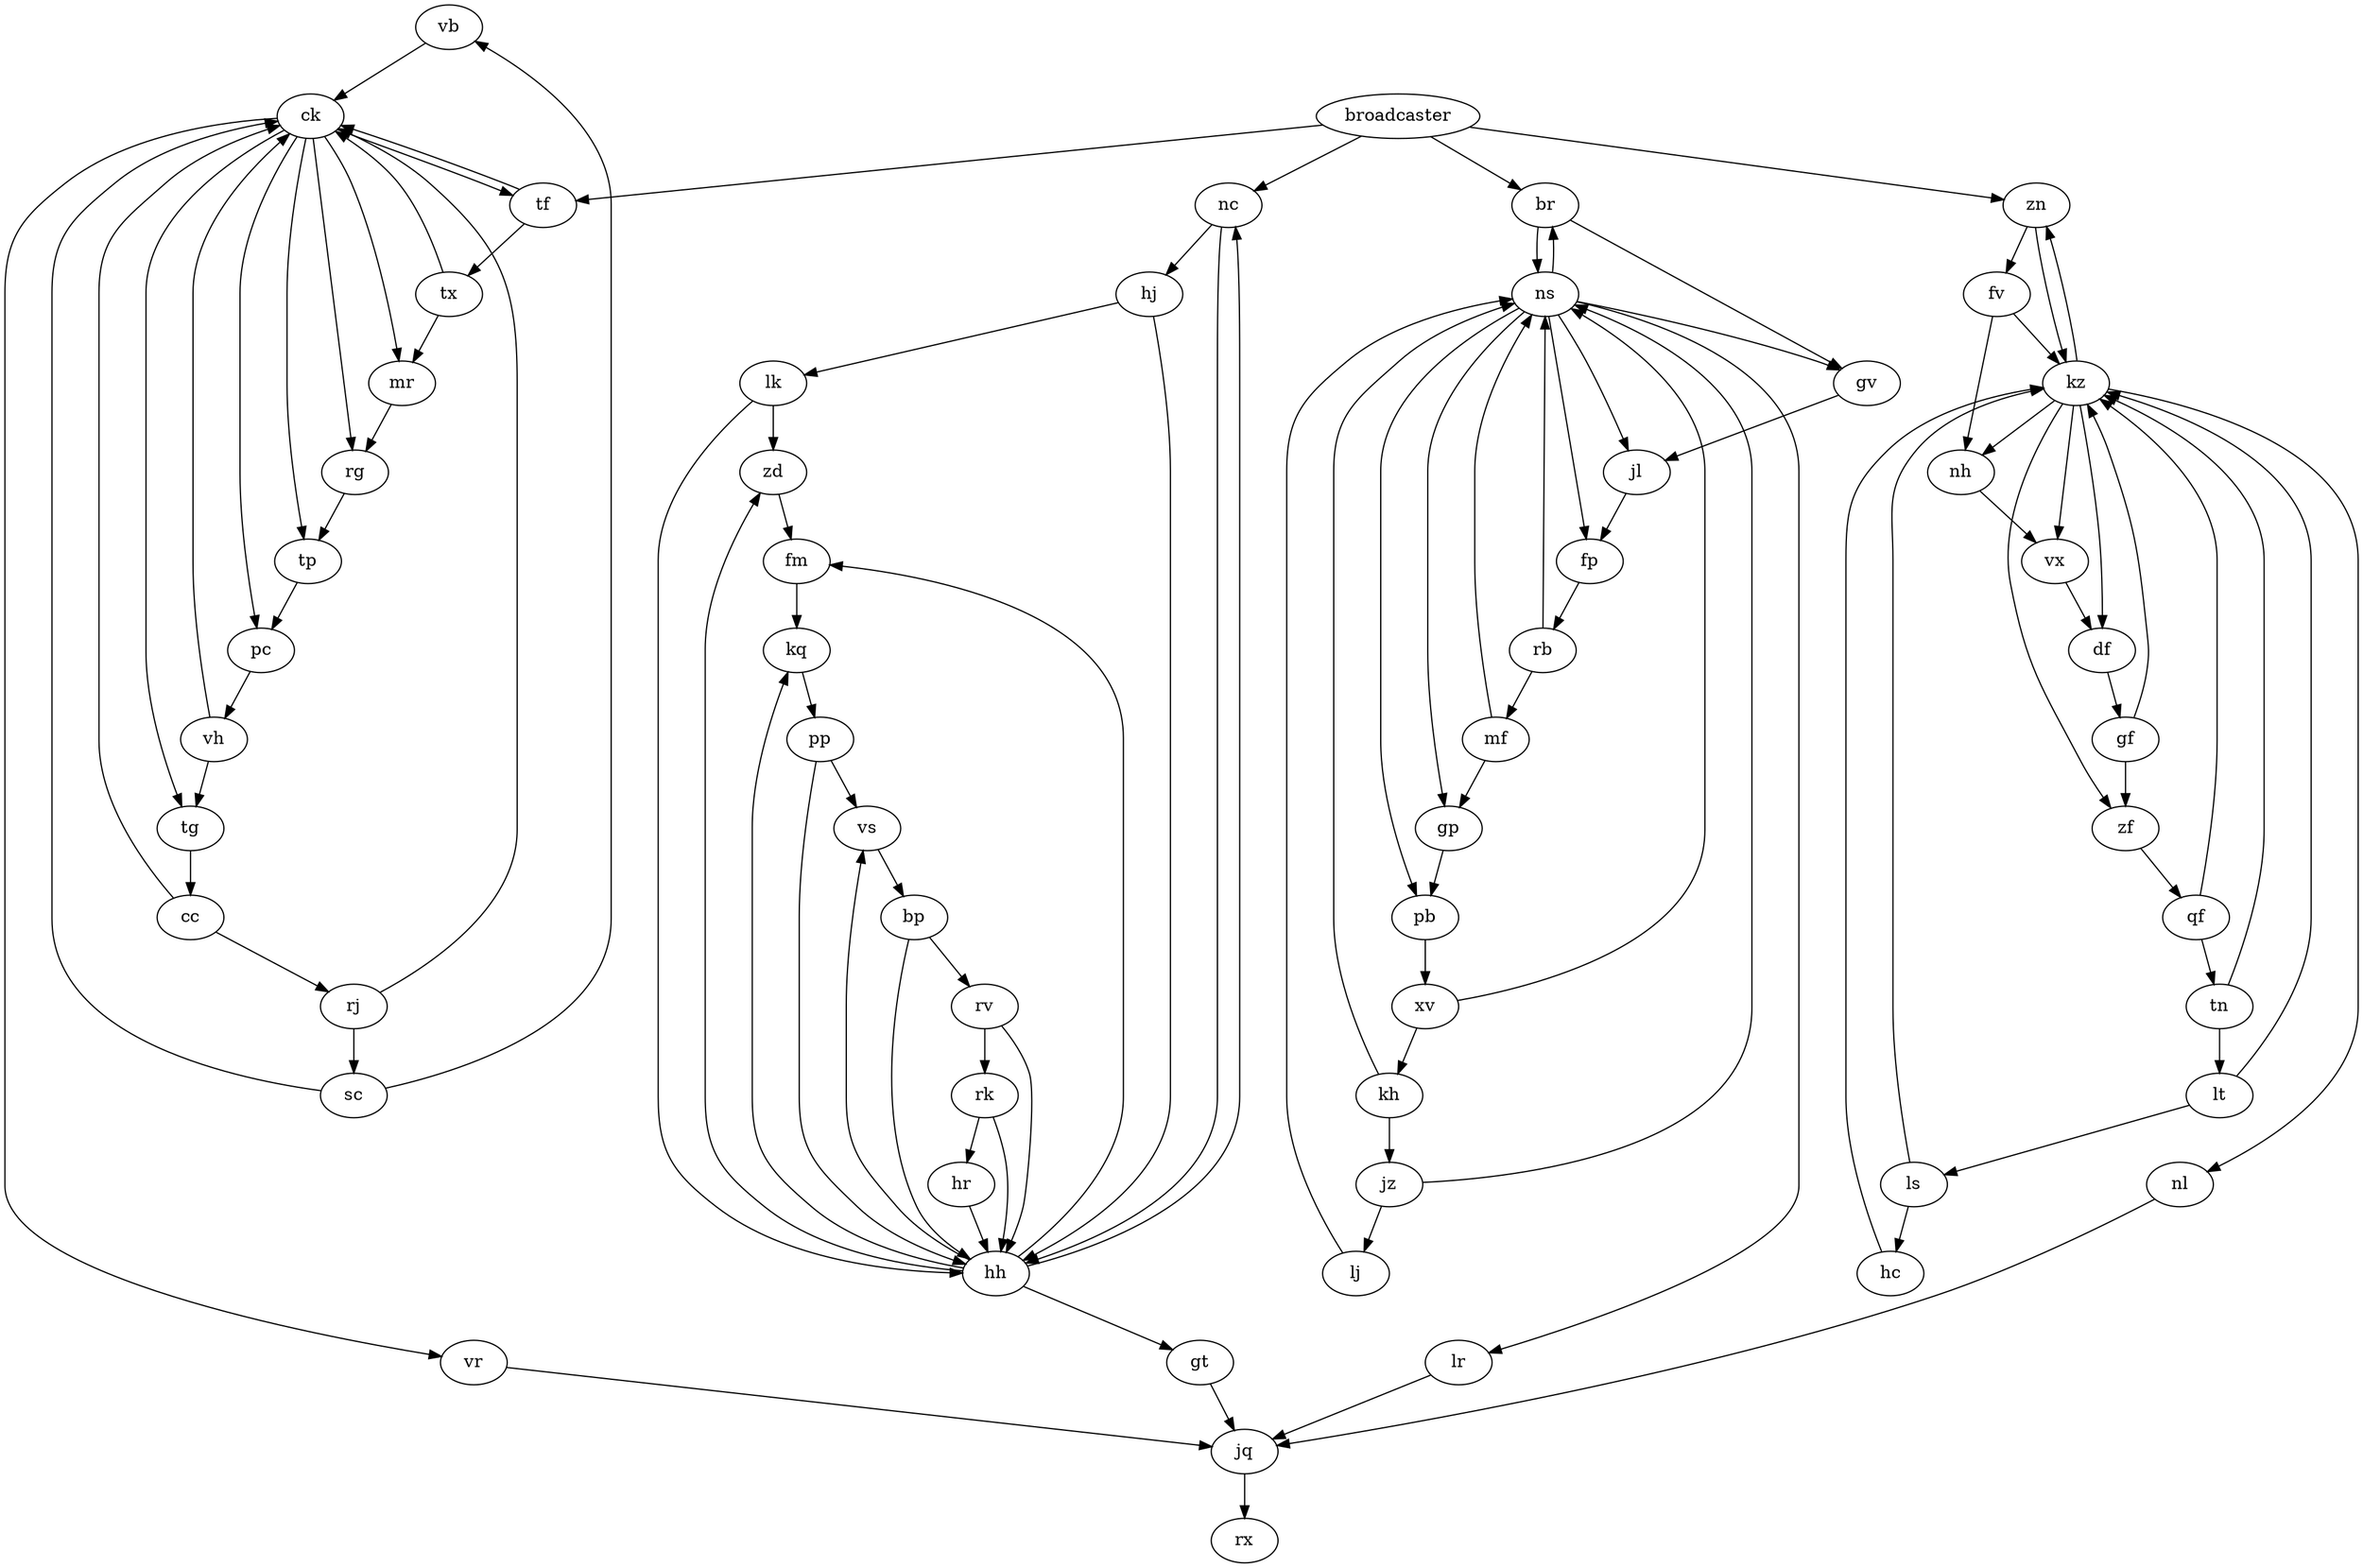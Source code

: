 // Modules
digraph {
	vb [label=vb]
	pb [label=pb]
	gt [label=gt]
	hj [label=hj]
	zd [label=zd]
	hr [label=hr]
	rg [label=rg]
	tf [label=tf]
	pp [label=pp]
	vx [label=vx]
	tx [label=tx]
	nh [label=nh]
	sc [label=sc]
	cc [label=cc]
	tn [label=tn]
	fp [label=fp]
	hc [label=hc]
	rb [label=rb]
	pc [label=pc]
	broadcaster [label=broadcaster]
	zn [label=zn]
	ns [label=ns]
	nc [label=nc]
	mf [label=mf]
	xv [label=xv]
	rj [label=rj]
	tg [label=tg]
	gp [label=gp]
	jz [label=jz]
	jl [label=jl]
	vr [label=vr]
	jq [label=jq]
	kz [label=kz]
	gv [label=gv]
	gf [label=gf]
	df [label=df]
	kq [label=kq]
	lk [label=lk]
	vs [label=vs]
	lt [label=lt]
	nl [label=nl]
	mr [label=mr]
	zf [label=zf]
	br [label=br]
	rk [label=rk]
	qf [label=qf]
	rv [label=rv]
	ls [label=ls]
	fm [label=fm]
	ck [label=ck]
	fv [label=fv]
	tp [label=tp]
	vh [label=vh]
	hh [label=hh]
	lr [label=lr]
	kh [label=kh]
	bp [label=bp]
	lj [label=lj]
	vb -> ck
	pb -> xv
	gt -> jq
	hj -> lk
	hj -> hh
	zd -> fm
	hr -> hh
	rg -> tp
	tf -> ck
	tf -> tx
	pp -> vs
	pp -> hh
	vx -> df
	tx -> mr
	tx -> ck
	nh -> vx
	sc -> ck
	sc -> vb
	cc -> ck
	cc -> rj
	tn -> kz
	tn -> lt
	fp -> rb
	hc -> kz
	rb -> ns
	rb -> mf
	pc -> vh
	broadcaster -> tf
	broadcaster -> br
	broadcaster -> zn
	broadcaster -> nc
	zn -> kz
	zn -> fv
	ns -> pb
	ns -> lr
	ns -> br
	ns -> fp
	ns -> gp
	ns -> gv
	ns -> jl
	nc -> hh
	nc -> hj
	mf -> ns
	mf -> gp
	xv -> ns
	xv -> kh
	rj -> ck
	rj -> sc
	tg -> cc
	gp -> pb
	jz -> lj
	jz -> ns
	jl -> fp
	vr -> jq
	jq -> rx
	kz -> zf
	kz -> nl
	kz -> df
	kz -> zn
	kz -> vx
	kz -> nh
	gv -> jl
	gf -> zf
	gf -> kz
	df -> gf
	kq -> pp
	lk -> hh
	lk -> zd
	vs -> bp
	lt -> ls
	lt -> kz
	nl -> jq
	mr -> rg
	zf -> qf
	br -> gv
	br -> ns
	rk -> hh
	rk -> hr
	qf -> kz
	qf -> tn
	rv -> rk
	rv -> hh
	ls -> hc
	ls -> kz
	fm -> kq
	ck -> tp
	ck -> vr
	ck -> pc
	ck -> tg
	ck -> mr
	ck -> tf
	ck -> rg
	fv -> nh
	fv -> kz
	tp -> pc
	vh -> ck
	vh -> tg
	hh -> vs
	hh -> kq
	hh -> gt
	hh -> nc
	hh -> zd
	hh -> fm
	lr -> jq
	kh -> ns
	kh -> jz
	bp -> hh
	bp -> rv
	lj -> ns
}
